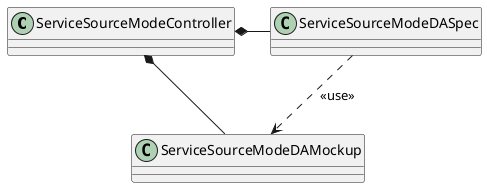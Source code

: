 @startuml
'https://plantuml.com/class-diagram

class ServiceSourceModeController

ServiceSourceModeController *- ServiceSourceModeDASpec
ServiceSourceModeDASpec ..> ServiceSourceModeDAMockup : <<use>>
ServiceSourceModeController *- ServiceSourceModeDAMockup
@enduml
